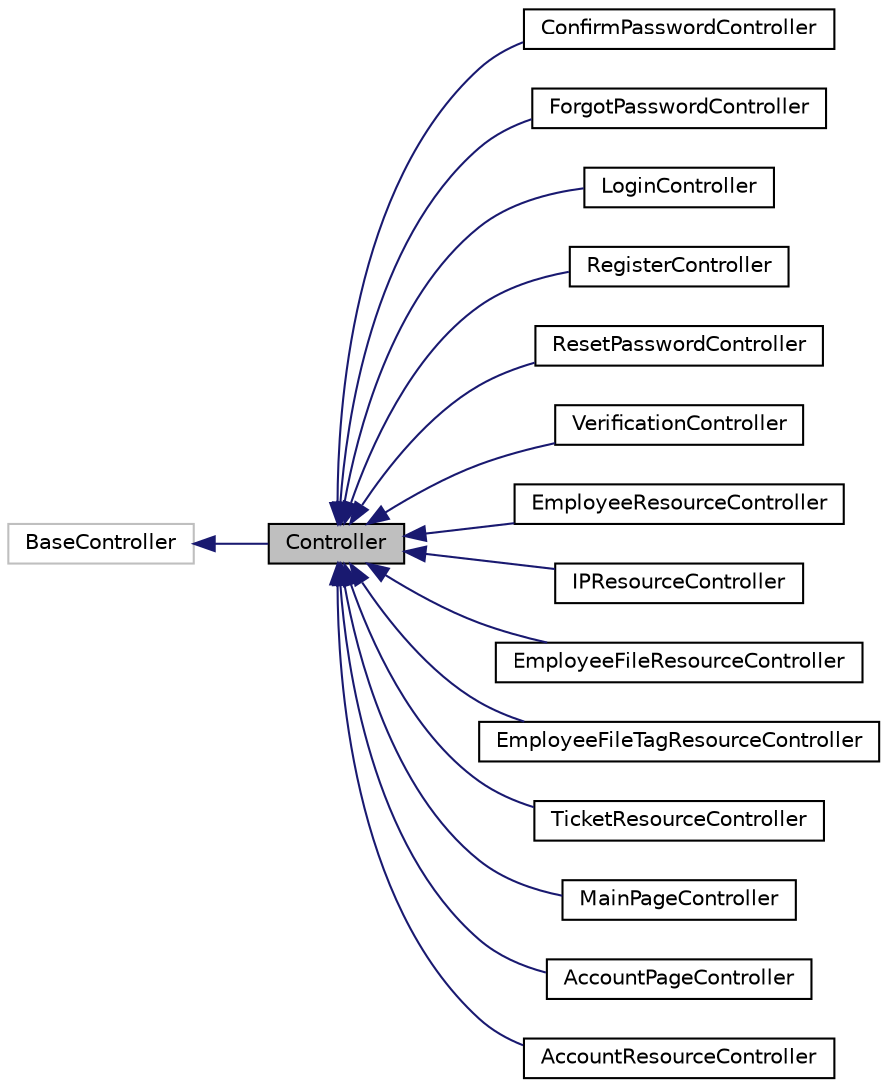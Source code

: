 digraph "Controller"
{
 // LATEX_PDF_SIZE
  edge [fontname="Helvetica",fontsize="10",labelfontname="Helvetica",labelfontsize="10"];
  node [fontname="Helvetica",fontsize="10",shape=record];
  rankdir="LR";
  Node1 [label="Controller",height=0.2,width=0.4,color="black", fillcolor="grey75", style="filled", fontcolor="black",tooltip=" "];
  Node2 -> Node1 [dir="back",color="midnightblue",fontsize="10",style="solid",fontname="Helvetica"];
  Node2 [label="BaseController",height=0.2,width=0.4,color="grey75", fillcolor="white", style="filled",tooltip=" "];
  Node1 -> Node3 [dir="back",color="midnightblue",fontsize="10",style="solid",fontname="Helvetica"];
  Node3 [label="ConfirmPasswordController",height=0.2,width=0.4,color="black", fillcolor="white", style="filled",URL="$class_app_1_1_http_1_1_controllers_1_1_auth_1_1_confirm_password_controller.html",tooltip=" "];
  Node1 -> Node4 [dir="back",color="midnightblue",fontsize="10",style="solid",fontname="Helvetica"];
  Node4 [label="ForgotPasswordController",height=0.2,width=0.4,color="black", fillcolor="white", style="filled",URL="$class_app_1_1_http_1_1_controllers_1_1_auth_1_1_forgot_password_controller.html",tooltip=" "];
  Node1 -> Node5 [dir="back",color="midnightblue",fontsize="10",style="solid",fontname="Helvetica"];
  Node5 [label="LoginController",height=0.2,width=0.4,color="black", fillcolor="white", style="filled",URL="$class_app_1_1_http_1_1_controllers_1_1_auth_1_1_login_controller.html",tooltip=" "];
  Node1 -> Node6 [dir="back",color="midnightblue",fontsize="10",style="solid",fontname="Helvetica"];
  Node6 [label="RegisterController",height=0.2,width=0.4,color="black", fillcolor="white", style="filled",URL="$class_app_1_1_http_1_1_controllers_1_1_auth_1_1_register_controller.html",tooltip=" "];
  Node1 -> Node7 [dir="back",color="midnightblue",fontsize="10",style="solid",fontname="Helvetica"];
  Node7 [label="ResetPasswordController",height=0.2,width=0.4,color="black", fillcolor="white", style="filled",URL="$class_app_1_1_http_1_1_controllers_1_1_auth_1_1_reset_password_controller.html",tooltip=" "];
  Node1 -> Node8 [dir="back",color="midnightblue",fontsize="10",style="solid",fontname="Helvetica"];
  Node8 [label="VerificationController",height=0.2,width=0.4,color="black", fillcolor="white", style="filled",URL="$class_app_1_1_http_1_1_controllers_1_1_auth_1_1_verification_controller.html",tooltip=" "];
  Node1 -> Node9 [dir="back",color="midnightblue",fontsize="10",style="solid",fontname="Helvetica"];
  Node9 [label="EmployeeResourceController",height=0.2,width=0.4,color="black", fillcolor="white", style="filled",URL="$class_app_1_1_http_1_1_controllers_1_1_main_1_1_employees_1_1_employee_resource_controller.html",tooltip=" "];
  Node1 -> Node10 [dir="back",color="midnightblue",fontsize="10",style="solid",fontname="Helvetica"];
  Node10 [label="IPResourceController",height=0.2,width=0.4,color="black", fillcolor="white", style="filled",URL="$class_app_1_1_http_1_1_controllers_1_1_main_1_1_i_p_1_1_i_p_resource_controller.html",tooltip=" "];
  Node1 -> Node11 [dir="back",color="midnightblue",fontsize="10",style="solid",fontname="Helvetica"];
  Node11 [label="EmployeeFileResourceController",height=0.2,width=0.4,color="black", fillcolor="white", style="filled",URL="$class_app_1_1_http_1_1_controllers_1_1_main_1_1_storage_1_1_employee_file_resource_controller.html",tooltip=" "];
  Node1 -> Node12 [dir="back",color="midnightblue",fontsize="10",style="solid",fontname="Helvetica"];
  Node12 [label="EmployeeFileTagResourceController",height=0.2,width=0.4,color="black", fillcolor="white", style="filled",URL="$class_app_1_1_http_1_1_controllers_1_1_main_1_1_storage_1_1_employee_file_tag_resource_controller.html",tooltip=" "];
  Node1 -> Node13 [dir="back",color="midnightblue",fontsize="10",style="solid",fontname="Helvetica"];
  Node13 [label="TicketResourceController",height=0.2,width=0.4,color="black", fillcolor="white", style="filled",URL="$class_app_1_1_http_1_1_controllers_1_1_main_1_1_tickets_1_1_ticket_resource_controller.html",tooltip=" "];
  Node1 -> Node14 [dir="back",color="midnightblue",fontsize="10",style="solid",fontname="Helvetica"];
  Node14 [label="MainPageController",height=0.2,width=0.4,color="black", fillcolor="white", style="filled",URL="$class_app_1_1_http_1_1_controllers_1_1_main_page_controller.html",tooltip=" "];
  Node1 -> Node15 [dir="back",color="midnightblue",fontsize="10",style="solid",fontname="Helvetica"];
  Node15 [label="AccountPageController",height=0.2,width=0.4,color="black", fillcolor="white", style="filled",URL="$class_app_1_1_http_1_1_controllers_1_1_service_1_1_accounts_1_1_account_page_controller.html",tooltip=" "];
  Node1 -> Node16 [dir="back",color="midnightblue",fontsize="10",style="solid",fontname="Helvetica"];
  Node16 [label="AccountResourceController",height=0.2,width=0.4,color="black", fillcolor="white", style="filled",URL="$class_app_1_1_http_1_1_controllers_1_1_service_1_1_accounts_1_1_account_resource_controller.html",tooltip=" "];
}
